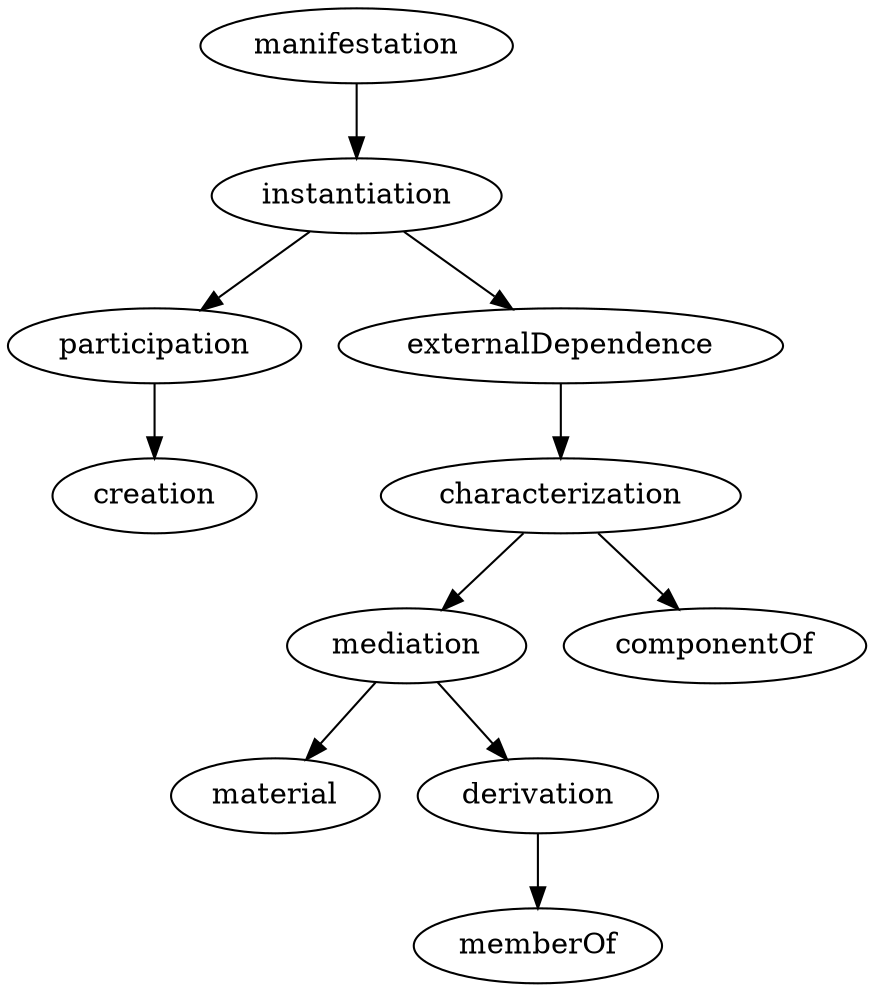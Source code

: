 strict digraph {
manifestation;
instantiation;
participation;
externalDependence;
creation;
characterization;
mediation;
componentOf;
material;
derivation;
memberOf;
manifestation -> instantiation;
instantiation -> participation;
instantiation -> externalDependence;
participation -> creation;
externalDependence -> characterization;
characterization -> mediation;
characterization -> componentOf;
mediation -> material;
mediation -> derivation;
derivation -> memberOf;
}
